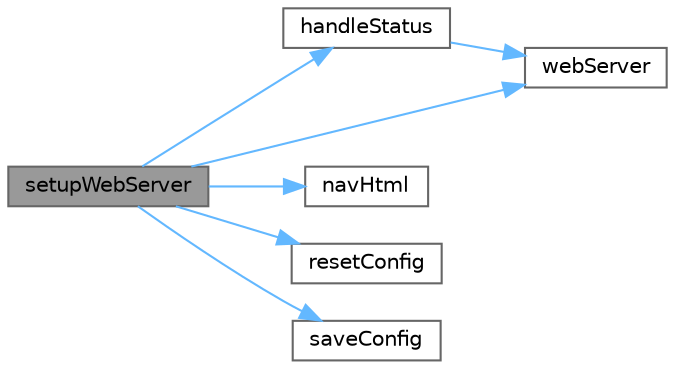 digraph "setupWebServer"
{
 // LATEX_PDF_SIZE
  bgcolor="transparent";
  edge [fontname=Helvetica,fontsize=10,labelfontname=Helvetica,labelfontsize=10];
  node [fontname=Helvetica,fontsize=10,shape=box,height=0.2,width=0.4];
  rankdir="LR";
  Node1 [id="Node000001",label="setupWebServer",height=0.2,width=0.4,color="gray40", fillcolor="grey60", style="filled", fontcolor="black",tooltip=" "];
  Node1 -> Node2 [id="edge1_Node000001_Node000002",color="steelblue1",style="solid",tooltip=" "];
  Node2 [id="Node000002",label="handleStatus",height=0.2,width=0.4,color="grey40", fillcolor="white", style="filled",URL="$wifi__manager_8cpp.html#a1e811785ccbaccda2e3e3457971720cb",tooltip=" "];
  Node2 -> Node3 [id="edge2_Node000002_Node000003",color="steelblue1",style="solid",tooltip=" "];
  Node3 [id="Node000003",label="webServer",height=0.2,width=0.4,color="grey40", fillcolor="white", style="filled",URL="$wifi__manager_8cpp.html#ae4f1791fd59f61a92af54c63a79ac112",tooltip=" "];
  Node1 -> Node4 [id="edge3_Node000001_Node000004",color="steelblue1",style="solid",tooltip=" "];
  Node4 [id="Node000004",label="navHtml",height=0.2,width=0.4,color="grey40", fillcolor="white", style="filled",URL="$wifi__manager_8cpp.html#ad30c0b8b33e60ccdb13f2e1cc08157c9",tooltip=" "];
  Node1 -> Node5 [id="edge4_Node000001_Node000005",color="steelblue1",style="solid",tooltip=" "];
  Node5 [id="Node000005",label="resetConfig",height=0.2,width=0.4,color="grey40", fillcolor="white", style="filled",URL="$config_8cpp.html#a6fa5204bcafe1db397da4a87b1690061",tooltip=" "];
  Node1 -> Node6 [id="edge5_Node000001_Node000006",color="steelblue1",style="solid",tooltip=" "];
  Node6 [id="Node000006",label="saveConfig",height=0.2,width=0.4,color="grey40", fillcolor="white", style="filled",URL="$config_8cpp.html#a688d00bbabd28fbaf9e0c50eca3adeae",tooltip=" "];
  Node1 -> Node3 [id="edge6_Node000001_Node000003",color="steelblue1",style="solid",tooltip=" "];
}
